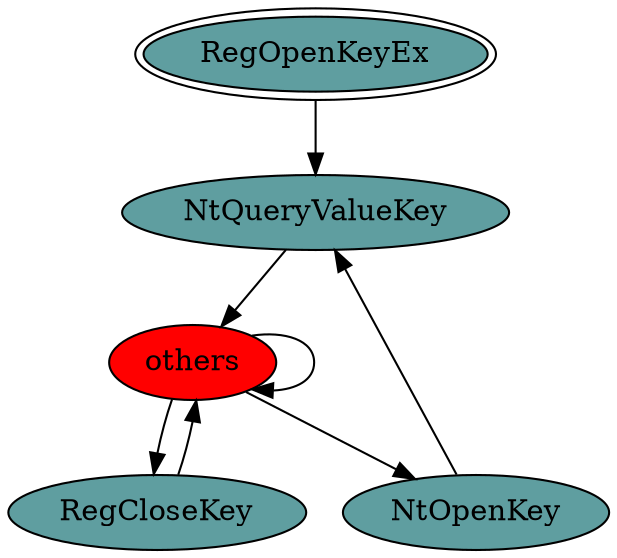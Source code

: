 digraph "./REPORTS/6719/API_PER_CATEGORY/RegGetValue.exe_5084_Registry_API_per_Category_Transition_Matrix" {
	RegOpenKeyEx [label=RegOpenKeyEx fillcolor=cadetblue peripheries=2 style=filled]
	NtQueryValueKey [label=NtQueryValueKey fillcolor=cadetblue style=filled]
	RegOpenKeyEx -> NtQueryValueKey [label=""]
	others [label=others fillcolor=red style=filled]
	NtQueryValueKey -> others [label=""]
	others -> others [label=""]
	RegCloseKey [label=RegCloseKey fillcolor=cadetblue style=filled]
	others -> RegCloseKey [label=""]
	NtOpenKey [label=NtOpenKey fillcolor=cadetblue style=filled]
	others -> NtOpenKey [label=""]
	RegCloseKey -> others [label=""]
	NtOpenKey -> NtQueryValueKey [label=""]
}

